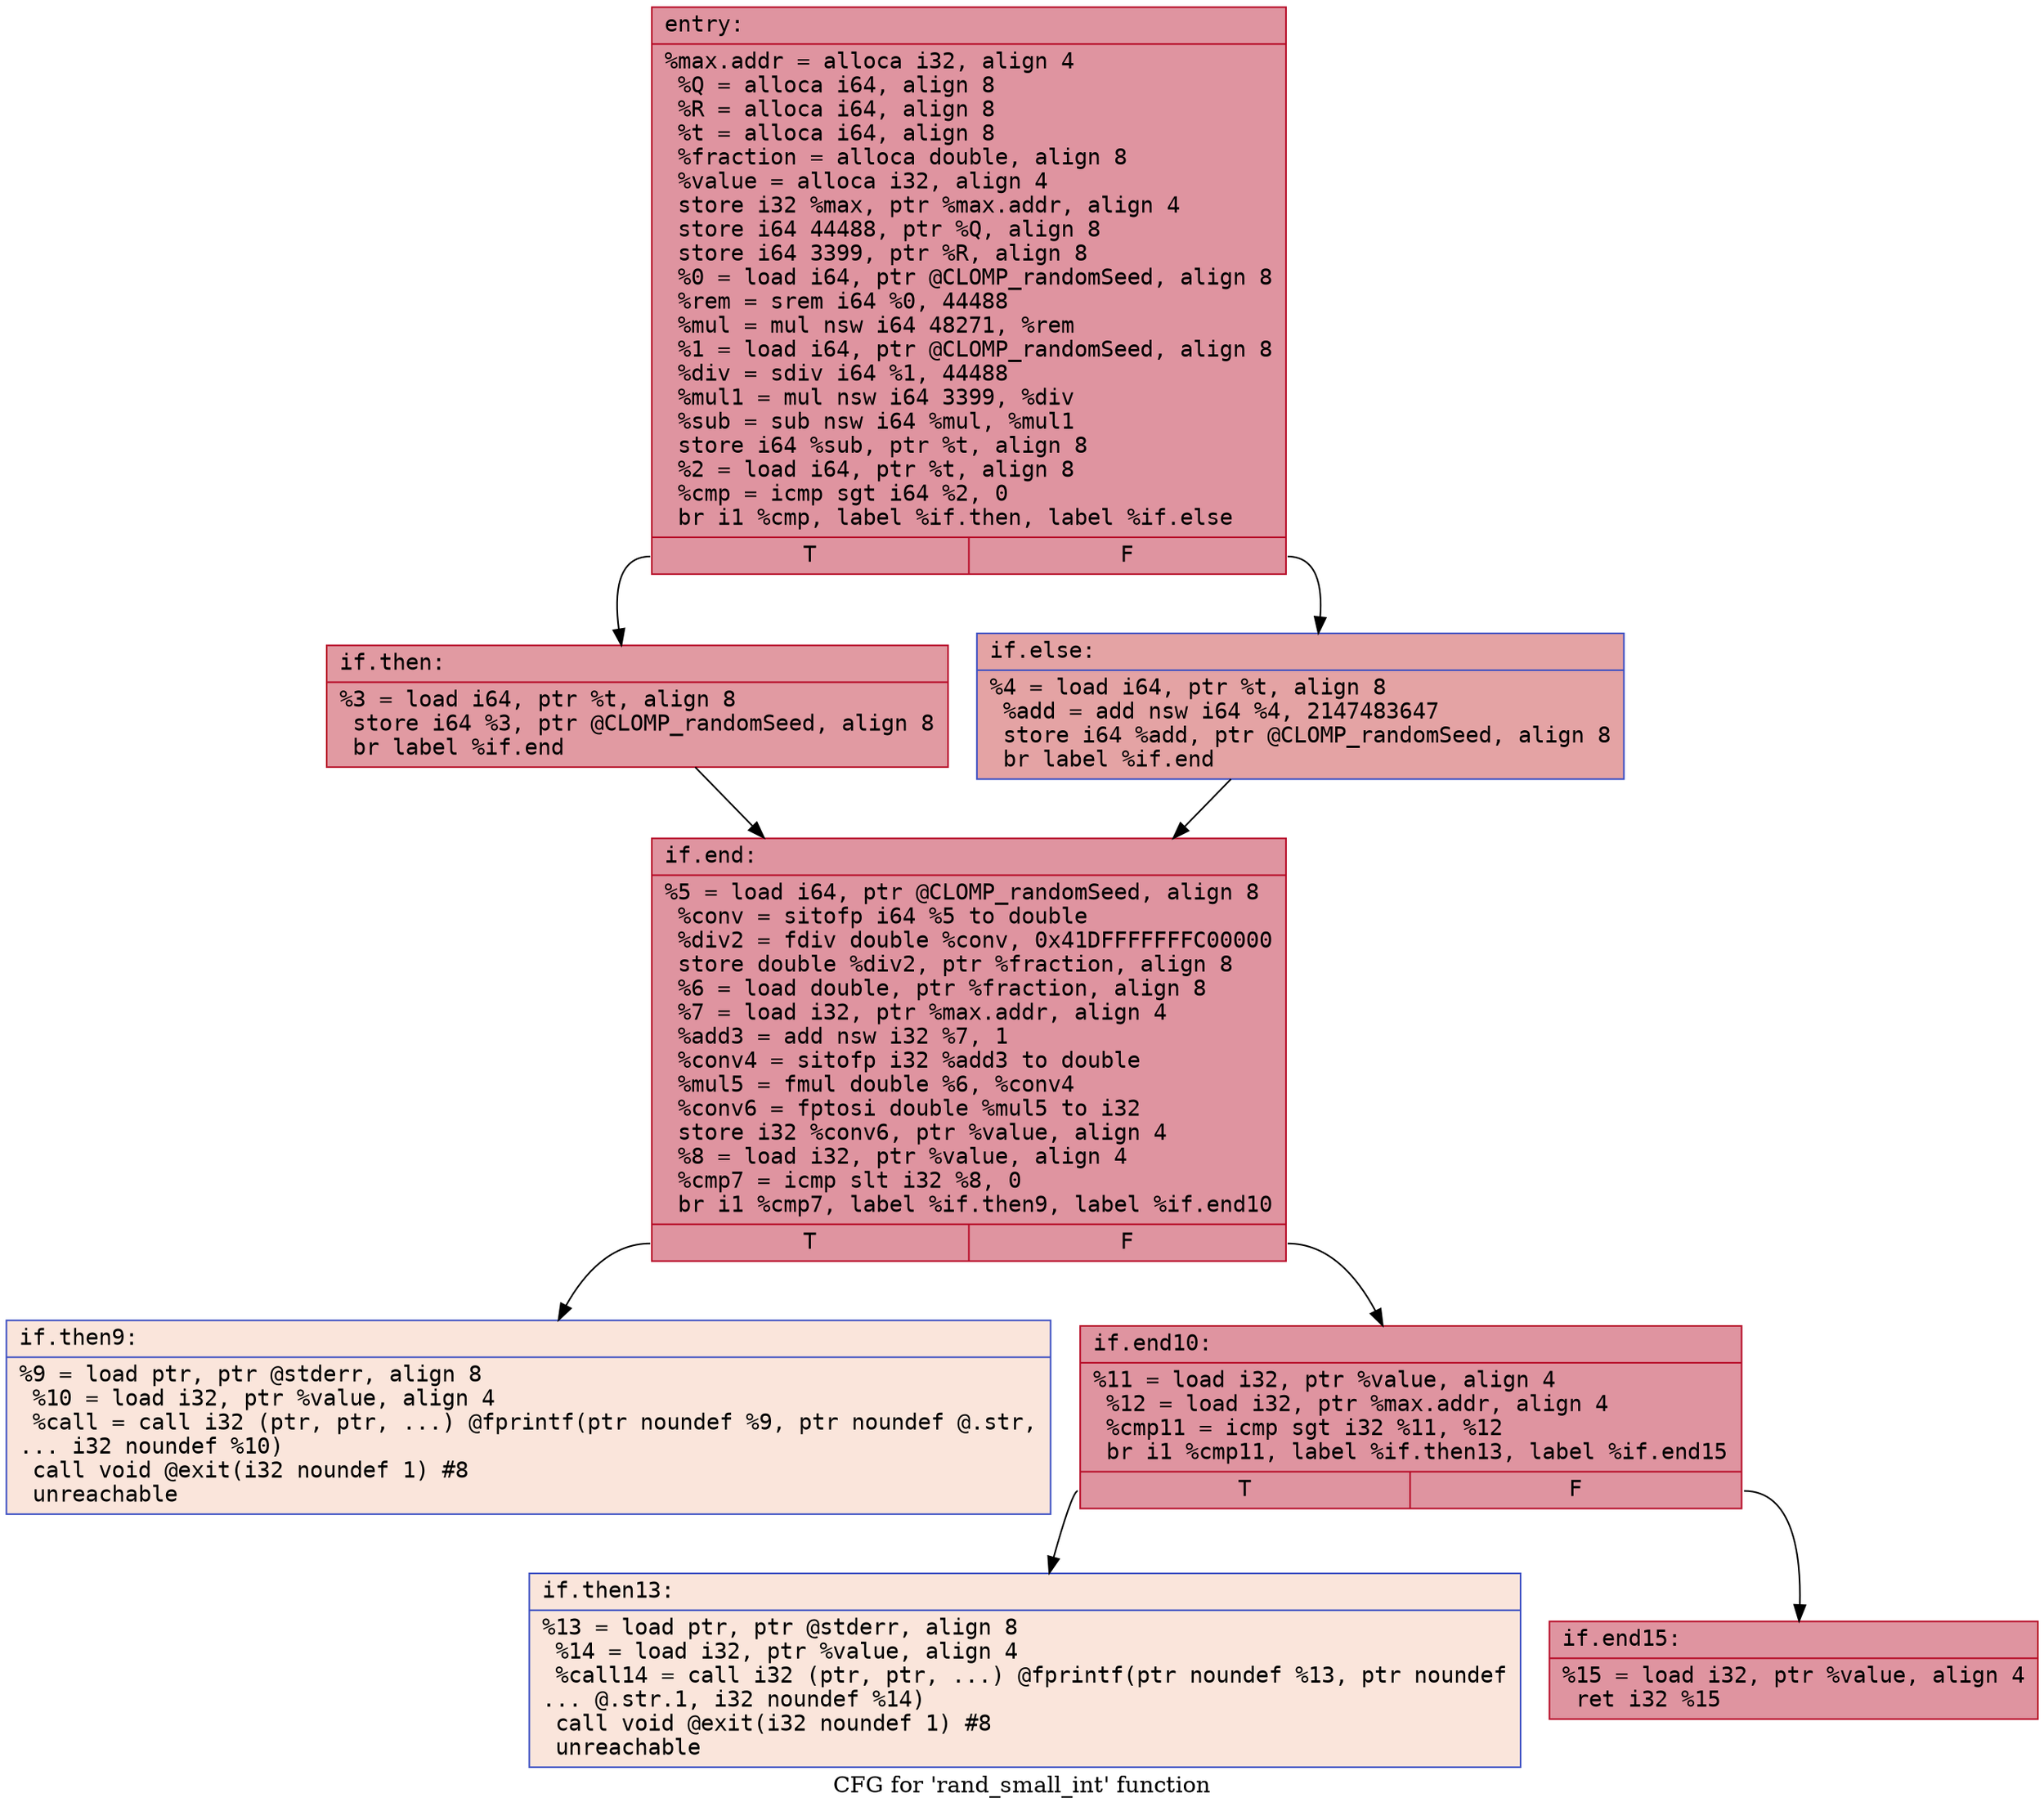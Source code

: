 digraph "CFG for 'rand_small_int' function" {
	label="CFG for 'rand_small_int' function";

	Node0x5567ef5453c0 [shape=record,color="#b70d28ff", style=filled, fillcolor="#b70d2870" fontname="Courier",label="{entry:\l|  %max.addr = alloca i32, align 4\l  %Q = alloca i64, align 8\l  %R = alloca i64, align 8\l  %t = alloca i64, align 8\l  %fraction = alloca double, align 8\l  %value = alloca i32, align 4\l  store i32 %max, ptr %max.addr, align 4\l  store i64 44488, ptr %Q, align 8\l  store i64 3399, ptr %R, align 8\l  %0 = load i64, ptr @CLOMP_randomSeed, align 8\l  %rem = srem i64 %0, 44488\l  %mul = mul nsw i64 48271, %rem\l  %1 = load i64, ptr @CLOMP_randomSeed, align 8\l  %div = sdiv i64 %1, 44488\l  %mul1 = mul nsw i64 3399, %div\l  %sub = sub nsw i64 %mul, %mul1\l  store i64 %sub, ptr %t, align 8\l  %2 = load i64, ptr %t, align 8\l  %cmp = icmp sgt i64 %2, 0\l  br i1 %cmp, label %if.then, label %if.else\l|{<s0>T|<s1>F}}"];
	Node0x5567ef5453c0:s0 -> Node0x5567ef5508f0[tooltip="entry -> if.then\nProbability 62.50%" ];
	Node0x5567ef5453c0:s1 -> Node0x5567ef550960[tooltip="entry -> if.else\nProbability 37.50%" ];
	Node0x5567ef5508f0 [shape=record,color="#b70d28ff", style=filled, fillcolor="#bb1b2c70" fontname="Courier",label="{if.then:\l|  %3 = load i64, ptr %t, align 8\l  store i64 %3, ptr @CLOMP_randomSeed, align 8\l  br label %if.end\l}"];
	Node0x5567ef5508f0 -> Node0x5567ef550c00[tooltip="if.then -> if.end\nProbability 100.00%" ];
	Node0x5567ef550960 [shape=record,color="#3d50c3ff", style=filled, fillcolor="#c32e3170" fontname="Courier",label="{if.else:\l|  %4 = load i64, ptr %t, align 8\l  %add = add nsw i64 %4, 2147483647\l  store i64 %add, ptr @CLOMP_randomSeed, align 8\l  br label %if.end\l}"];
	Node0x5567ef550960 -> Node0x5567ef550c00[tooltip="if.else -> if.end\nProbability 100.00%" ];
	Node0x5567ef550c00 [shape=record,color="#b70d28ff", style=filled, fillcolor="#b70d2870" fontname="Courier",label="{if.end:\l|  %5 = load i64, ptr @CLOMP_randomSeed, align 8\l  %conv = sitofp i64 %5 to double\l  %div2 = fdiv double %conv, 0x41DFFFFFFFC00000\l  store double %div2, ptr %fraction, align 8\l  %6 = load double, ptr %fraction, align 8\l  %7 = load i32, ptr %max.addr, align 4\l  %add3 = add nsw i32 %7, 1\l  %conv4 = sitofp i32 %add3 to double\l  %mul5 = fmul double %6, %conv4\l  %conv6 = fptosi double %mul5 to i32\l  store i32 %conv6, ptr %value, align 4\l  %8 = load i32, ptr %value, align 4\l  %cmp7 = icmp slt i32 %8, 0\l  br i1 %cmp7, label %if.then9, label %if.end10\l|{<s0>T|<s1>F}}"];
	Node0x5567ef550c00:s0 -> Node0x5567ef551a60[tooltip="if.end -> if.then9\nProbability 0.00%" ];
	Node0x5567ef550c00:s1 -> Node0x5567ef551ab0[tooltip="if.end -> if.end10\nProbability 100.00%" ];
	Node0x5567ef551a60 [shape=record,color="#3d50c3ff", style=filled, fillcolor="#f4c5ad70" fontname="Courier",label="{if.then9:\l|  %9 = load ptr, ptr @stderr, align 8\l  %10 = load i32, ptr %value, align 4\l  %call = call i32 (ptr, ptr, ...) @fprintf(ptr noundef %9, ptr noundef @.str,\l... i32 noundef %10)\l  call void @exit(i32 noundef 1) #8\l  unreachable\l}"];
	Node0x5567ef551ab0 [shape=record,color="#b70d28ff", style=filled, fillcolor="#b70d2870" fontname="Courier",label="{if.end10:\l|  %11 = load i32, ptr %value, align 4\l  %12 = load i32, ptr %max.addr, align 4\l  %cmp11 = icmp sgt i32 %11, %12\l  br i1 %cmp11, label %if.then13, label %if.end15\l|{<s0>T|<s1>F}}"];
	Node0x5567ef551ab0:s0 -> Node0x5567ef5521c0[tooltip="if.end10 -> if.then13\nProbability 0.00%" ];
	Node0x5567ef551ab0:s1 -> Node0x5567ef552240[tooltip="if.end10 -> if.end15\nProbability 100.00%" ];
	Node0x5567ef5521c0 [shape=record,color="#3d50c3ff", style=filled, fillcolor="#f4c5ad70" fontname="Courier",label="{if.then13:\l|  %13 = load ptr, ptr @stderr, align 8\l  %14 = load i32, ptr %value, align 4\l  %call14 = call i32 (ptr, ptr, ...) @fprintf(ptr noundef %13, ptr noundef\l... @.str.1, i32 noundef %14)\l  call void @exit(i32 noundef 1) #8\l  unreachable\l}"];
	Node0x5567ef552240 [shape=record,color="#b70d28ff", style=filled, fillcolor="#b70d2870" fontname="Courier",label="{if.end15:\l|  %15 = load i32, ptr %value, align 4\l  ret i32 %15\l}"];
}
